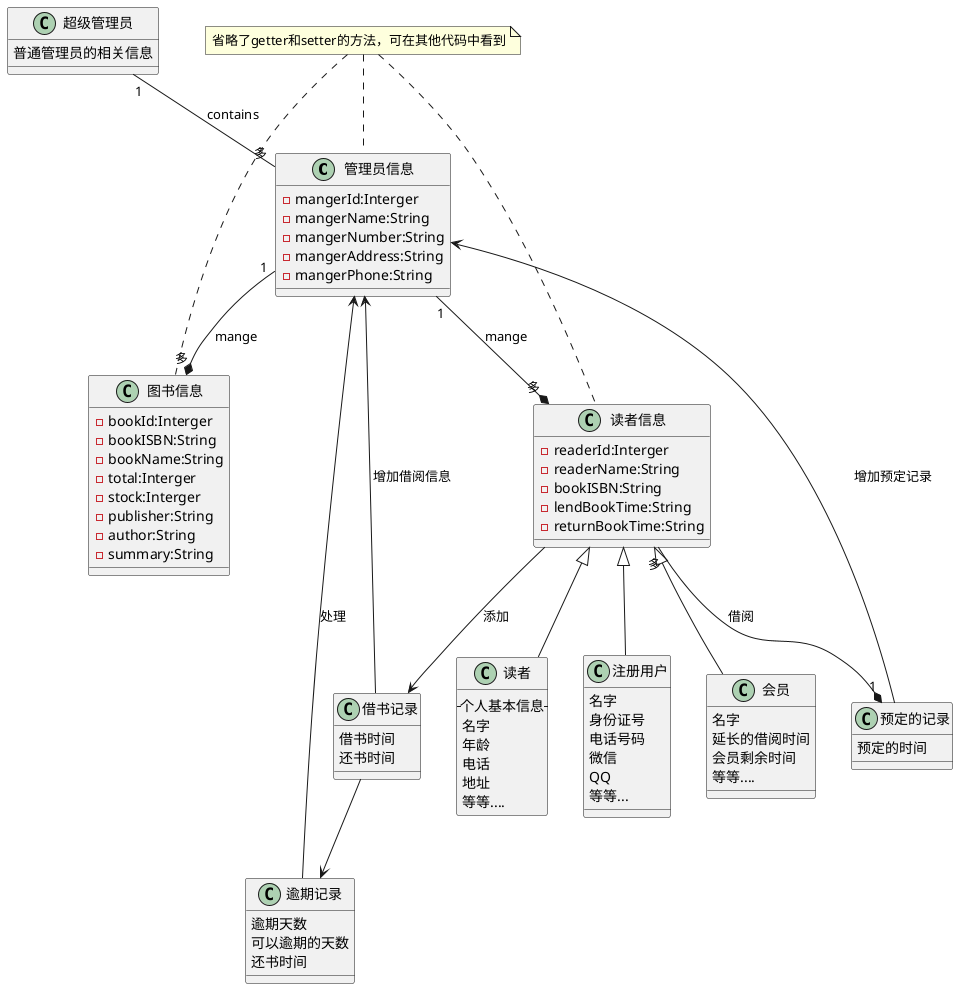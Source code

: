 @startuml
class 管理员信息{
    -mangerId:Interger
    -mangerName:String
    -mangerNumber:String
    -mangerAddress:String
    -mangerPhone:String
}
class 读者信息{
    -readerId:Interger 
    -readerName:String 
    -bookISBN:String 
    -lendBookTime:String 
    -returnBookTime:String
}
class 图书信息{
    -bookId:Interger
    - bookISBN:String
    -bookName:String 
    -total:Interger 
    -stock:Interger 
    -publisher:String 
    -author:String 
    -summary:String
}
class 读者{
    --个人基本信息--
    名字
    年龄
    电话
    地址
    等等....
}
class 注册用户{
    名字
    身份证号
    电话号码
    微信
    QQ
    等等...
}
class 会员{
    名字
    延长的借阅时间
    会员剩余时间
    等等....
}
class 预定的记录{
    预定的时间
}
class 借书记录{
    借书时间
    还书时间
}
class 逾期记录{
    逾期天数
    可以逾期的天数
    还书时间
}
class 超级管理员{
    普通管理员的相关信息
}
note "省略了getter和setter的方法，可在其他代码中看到" as N
读者信息 "多" --* "1" 预定的记录  :借阅
读者信息 --> 借书记录:添加
借书记录 --> 管理员信息:增加借阅信息
借书记录 --> 逾期记录
逾期记录 --> 管理员信息:处理
预定的记录 --> 管理员信息 :增加预定记录
管理员信息 "1" --* "多" 图书信息 :mange
管理员信息 "1" --* "多" 读者信息  :mange
超级管理员 "1" -- "多"管理员信息:contains
读者信息    <|--    读者
读者信息    <|--    注册用户
读者信息    <|--    会员


N .. 管理员信息
N .. 读者信息
N .. 图书信息

@enduml